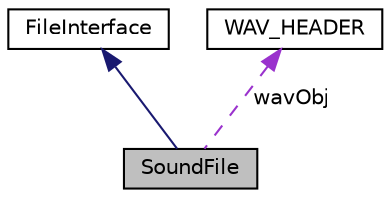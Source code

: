 digraph "SoundFile"
{
  edge [fontname="Helvetica",fontsize="10",labelfontname="Helvetica",labelfontsize="10"];
  node [fontname="Helvetica",fontsize="10",shape=record];
  Node4 [label="SoundFile",height=0.2,width=0.4,color="black", fillcolor="grey75", style="filled", fontcolor="black"];
  Node5 -> Node4 [dir="back",color="midnightblue",fontsize="10",style="solid",fontname="Helvetica"];
  Node5 [label="FileInterface",height=0.2,width=0.4,color="black", fillcolor="white", style="filled",URL="$d2/d64/classFileInterface.html"];
  Node6 -> Node4 [dir="back",color="darkorchid3",fontsize="10",style="dashed",label=" wavObj" ,fontname="Helvetica"];
  Node6 [label="WAV_HEADER",height=0.2,width=0.4,color="black", fillcolor="white", style="filled",URL="$d7/dde/structWAV__HEADER.html"];
}
